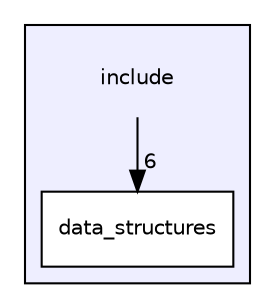 digraph "/home/runner/work/sc2-serializer/sc2-serializer/include" {
  compound=true
  node [ fontsize="10", fontname="Helvetica"];
  edge [ labelfontsize="10", labelfontname="Helvetica"];
  subgraph clusterdir_d44c64559bbebec7f509842c48db8b23 {
    graph [ bgcolor="#eeeeff", pencolor="black", label="" URL="dir_d44c64559bbebec7f509842c48db8b23.html"];
    dir_d44c64559bbebec7f509842c48db8b23 [shape=plaintext label="include"];
  dir_ebed218ca042e0cae3861bf18b14f766 [shape=box label="data_structures" fillcolor="white" style="filled" URL="dir_ebed218ca042e0cae3861bf18b14f766.html"];
  }
  dir_d44c64559bbebec7f509842c48db8b23->dir_ebed218ca042e0cae3861bf18b14f766 [headlabel="6", labeldistance=1.5 headhref="dir_000000_000001.html"];
}
